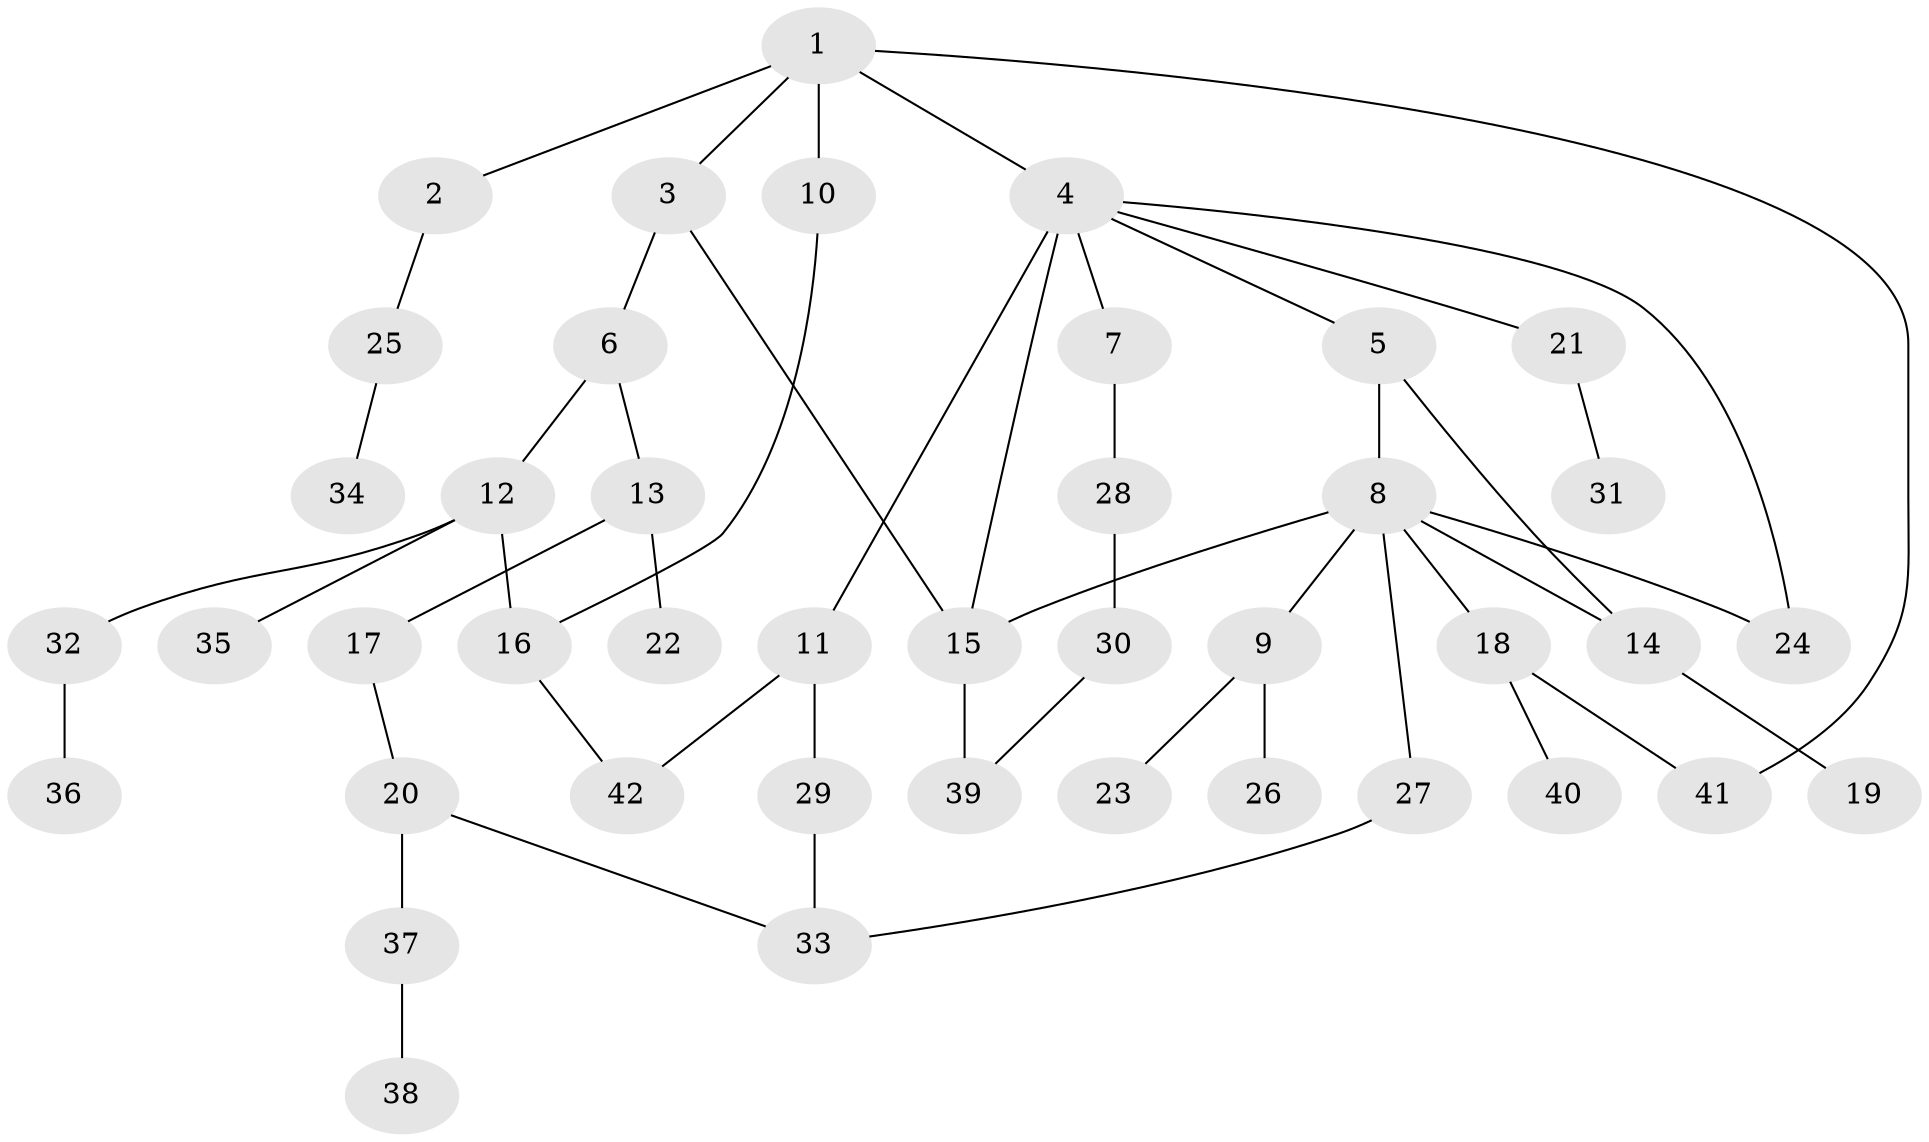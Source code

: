 // original degree distribution, {8: 0.007194244604316547, 4: 0.10071942446043165, 3: 0.11510791366906475, 7: 0.007194244604316547, 6: 0.02158273381294964, 9: 0.007194244604316547, 2: 0.30935251798561153, 5: 0.007194244604316547, 1: 0.4244604316546763}
// Generated by graph-tools (version 1.1) at 2025/49/03/04/25 22:49:07]
// undirected, 42 vertices, 51 edges
graph export_dot {
  node [color=gray90,style=filled];
  1;
  2;
  3;
  4;
  5;
  6;
  7;
  8;
  9;
  10;
  11;
  12;
  13;
  14;
  15;
  16;
  17;
  18;
  19;
  20;
  21;
  22;
  23;
  24;
  25;
  26;
  27;
  28;
  29;
  30;
  31;
  32;
  33;
  34;
  35;
  36;
  37;
  38;
  39;
  40;
  41;
  42;
  1 -- 2 [weight=1.0];
  1 -- 3 [weight=1.0];
  1 -- 4 [weight=1.0];
  1 -- 10 [weight=1.0];
  1 -- 41 [weight=1.0];
  2 -- 25 [weight=1.0];
  3 -- 6 [weight=1.0];
  3 -- 15 [weight=1.0];
  4 -- 5 [weight=1.0];
  4 -- 7 [weight=1.0];
  4 -- 11 [weight=1.0];
  4 -- 15 [weight=2.0];
  4 -- 21 [weight=1.0];
  4 -- 24 [weight=1.0];
  5 -- 8 [weight=1.0];
  5 -- 14 [weight=1.0];
  6 -- 12 [weight=2.0];
  6 -- 13 [weight=1.0];
  7 -- 28 [weight=1.0];
  8 -- 9 [weight=1.0];
  8 -- 14 [weight=1.0];
  8 -- 15 [weight=1.0];
  8 -- 18 [weight=1.0];
  8 -- 24 [weight=1.0];
  8 -- 27 [weight=1.0];
  9 -- 23 [weight=2.0];
  9 -- 26 [weight=1.0];
  10 -- 16 [weight=1.0];
  11 -- 29 [weight=3.0];
  11 -- 42 [weight=1.0];
  12 -- 16 [weight=1.0];
  12 -- 32 [weight=1.0];
  12 -- 35 [weight=1.0];
  13 -- 17 [weight=1.0];
  13 -- 22 [weight=1.0];
  14 -- 19 [weight=1.0];
  15 -- 39 [weight=3.0];
  16 -- 42 [weight=1.0];
  17 -- 20 [weight=1.0];
  18 -- 40 [weight=1.0];
  18 -- 41 [weight=1.0];
  20 -- 33 [weight=1.0];
  20 -- 37 [weight=1.0];
  21 -- 31 [weight=1.0];
  25 -- 34 [weight=1.0];
  27 -- 33 [weight=1.0];
  28 -- 30 [weight=1.0];
  29 -- 33 [weight=1.0];
  30 -- 39 [weight=1.0];
  32 -- 36 [weight=1.0];
  37 -- 38 [weight=1.0];
}
